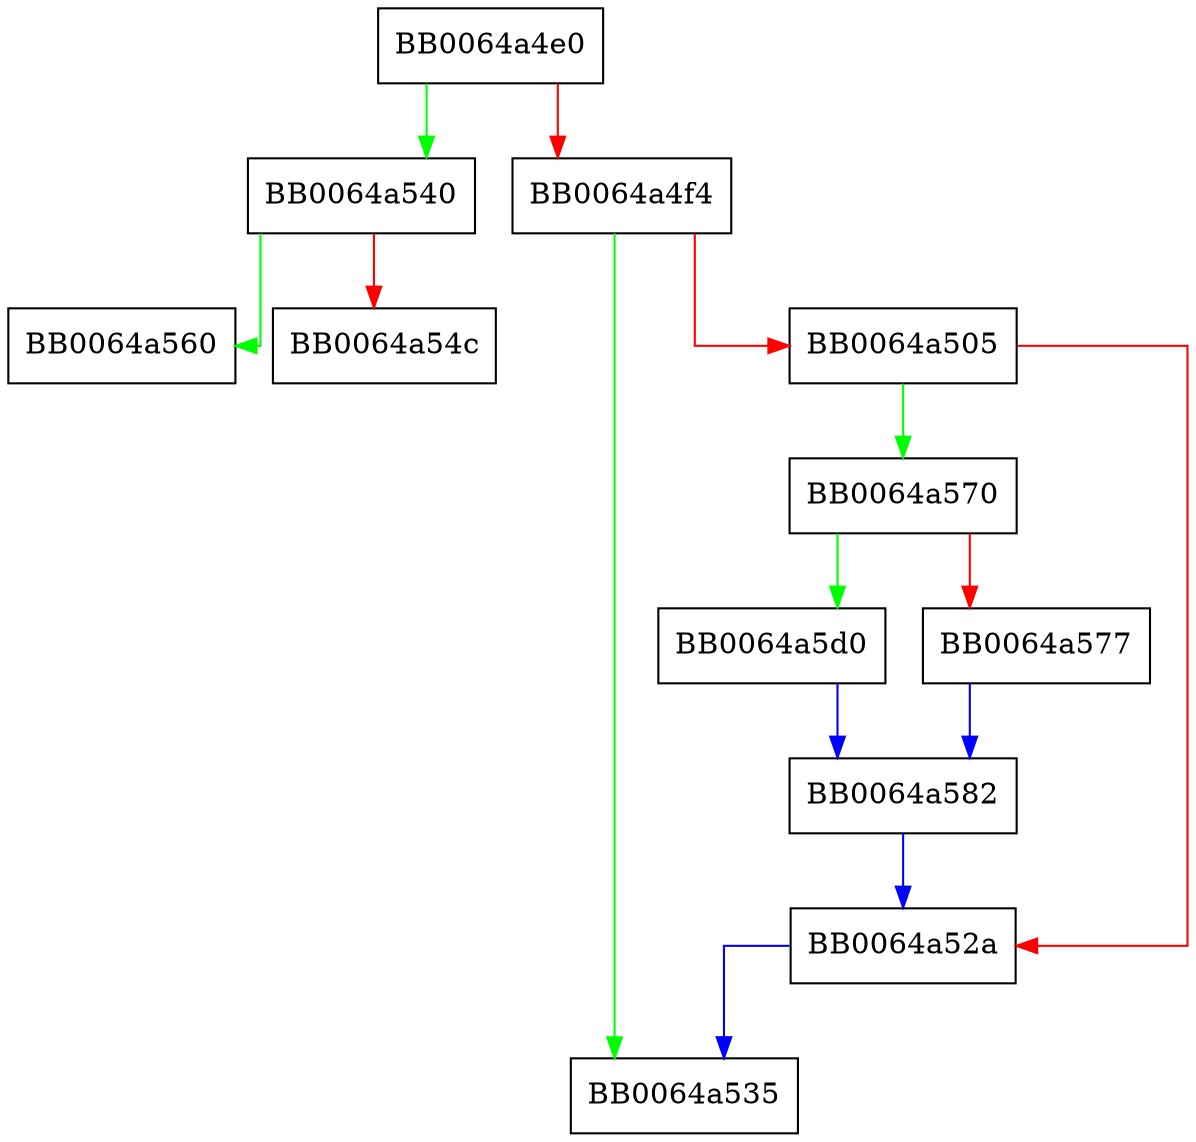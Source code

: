 digraph OSSL_STORE_vctrl {
  node [shape="box"];
  graph [splines=ortho];
  BB0064a4e0 -> BB0064a540 [color="green"];
  BB0064a4e0 -> BB0064a4f4 [color="red"];
  BB0064a4f4 -> BB0064a535 [color="green"];
  BB0064a4f4 -> BB0064a505 [color="red"];
  BB0064a505 -> BB0064a570 [color="green"];
  BB0064a505 -> BB0064a52a [color="red"];
  BB0064a52a -> BB0064a535 [color="blue"];
  BB0064a540 -> BB0064a560 [color="green"];
  BB0064a540 -> BB0064a54c [color="red"];
  BB0064a570 -> BB0064a5d0 [color="green"];
  BB0064a570 -> BB0064a577 [color="red"];
  BB0064a577 -> BB0064a582 [color="blue"];
  BB0064a582 -> BB0064a52a [color="blue"];
  BB0064a5d0 -> BB0064a582 [color="blue"];
}
